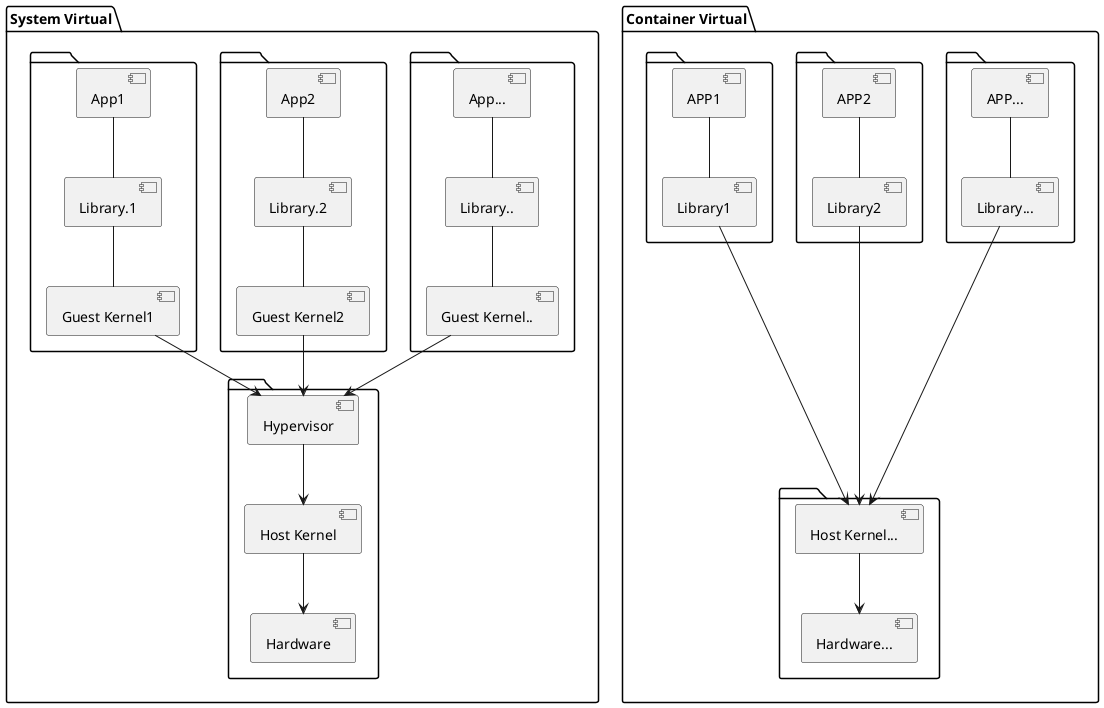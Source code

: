 @startuml

package "System Virtual" {
    package {
        [App...] -down- [Library..]
        [Library..] -down-[Guest Kernel..]
    }
    package {
        [App2]  -down-  [Library.2]
        [Library.2] -down-[Guest Kernel2]
    }
    package {
        [App1]  -down-  [Library.1]
        [Library.1]-down- [Guest Kernel1]
    }

    package {
        [Guest Kernel..] -down-> [Hypervisor]
        [Guest Kernel2] -down-> [Hypervisor]
        [Guest Kernel1] -down-> [Hypervisor]
        [Hypervisor] -down-> [Host Kernel]
        [Host Kernel] -down-> [Hardware]
    }
}

package "Container Virtual" {
    package {
        [APP...] -down- [Library...]
    }
    package {
        [APP2]  -down-  [Library2]
    }
    package {
        [APP1]  -down-  [Library1]
    }

    package {
        [Library...] --down--> [Host Kernel...]
        [Library2] --down--> [Host Kernel...]
        [Library1] --down--> [Host Kernel...]
        [Host Kernel...] -down-> [Hardware...]
    }
}



@enduml